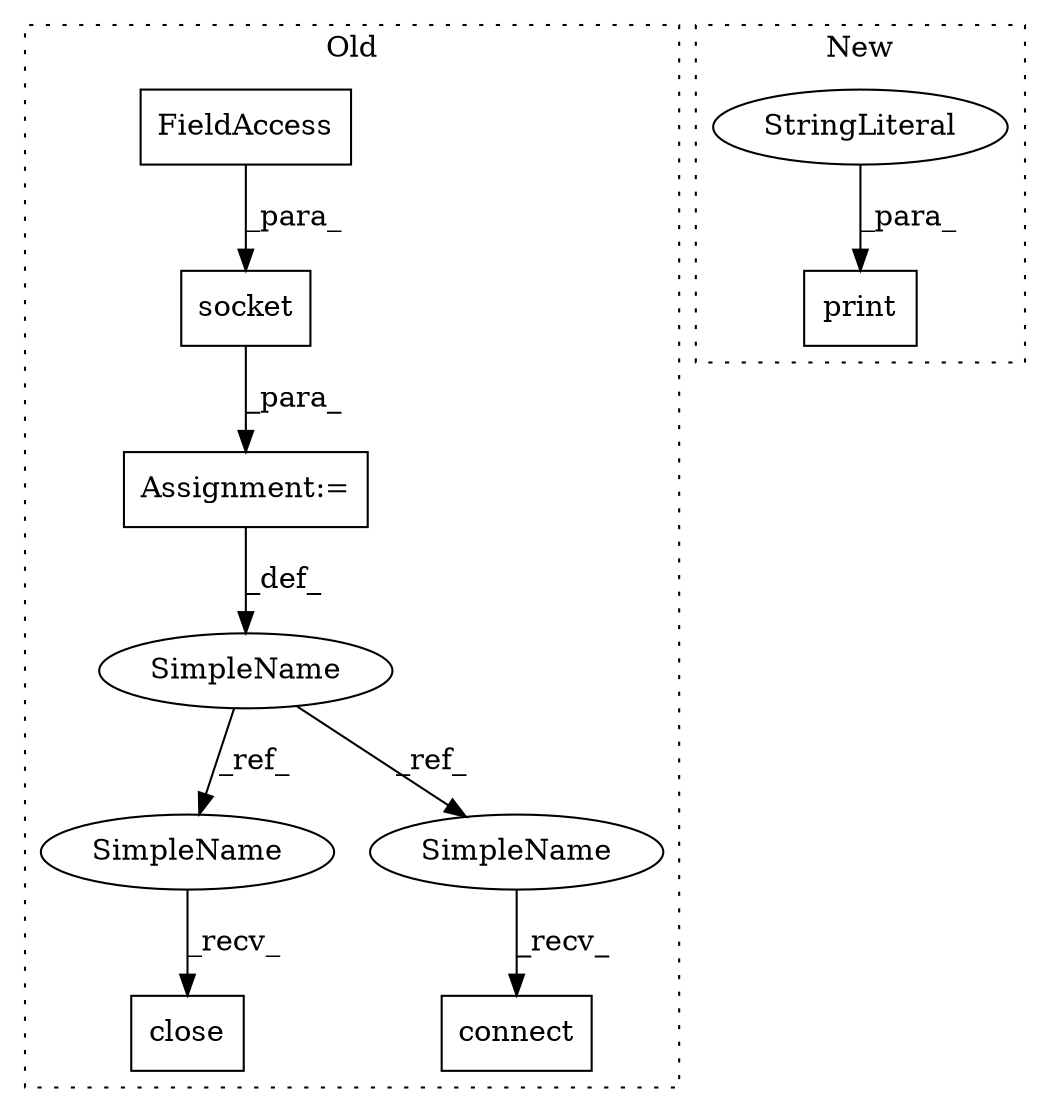 digraph G {
subgraph cluster0 {
1 [label="connect" a="32" s="14593,14618" l="8,1" shape="box"];
4 [label="Assignment:=" a="7" s="14557" l="1" shape="box"];
5 [label="socket" a="32" s="14566,14581" l="7,1" shape="box"];
6 [label="FieldAccess" a="22" s="14573" l="8" shape="box"];
7 [label="close" a="32" s="14943" l="7" shape="box"];
8 [label="SimpleName" a="42" s="14553" l="4" shape="ellipse"];
9 [label="SimpleName" a="42" s="14938" l="4" shape="ellipse"];
10 [label="SimpleName" a="42" s="14588" l="4" shape="ellipse"];
label = "Old";
style="dotted";
}
subgraph cluster1 {
2 [label="print" a="32" s="13836,13852" l="6,1" shape="box"];
3 [label="StringLiteral" a="45" s="13842" l="10" shape="ellipse"];
label = "New";
style="dotted";
}
3 -> 2 [label="_para_"];
4 -> 8 [label="_def_"];
5 -> 4 [label="_para_"];
6 -> 5 [label="_para_"];
8 -> 9 [label="_ref_"];
8 -> 10 [label="_ref_"];
9 -> 7 [label="_recv_"];
10 -> 1 [label="_recv_"];
}